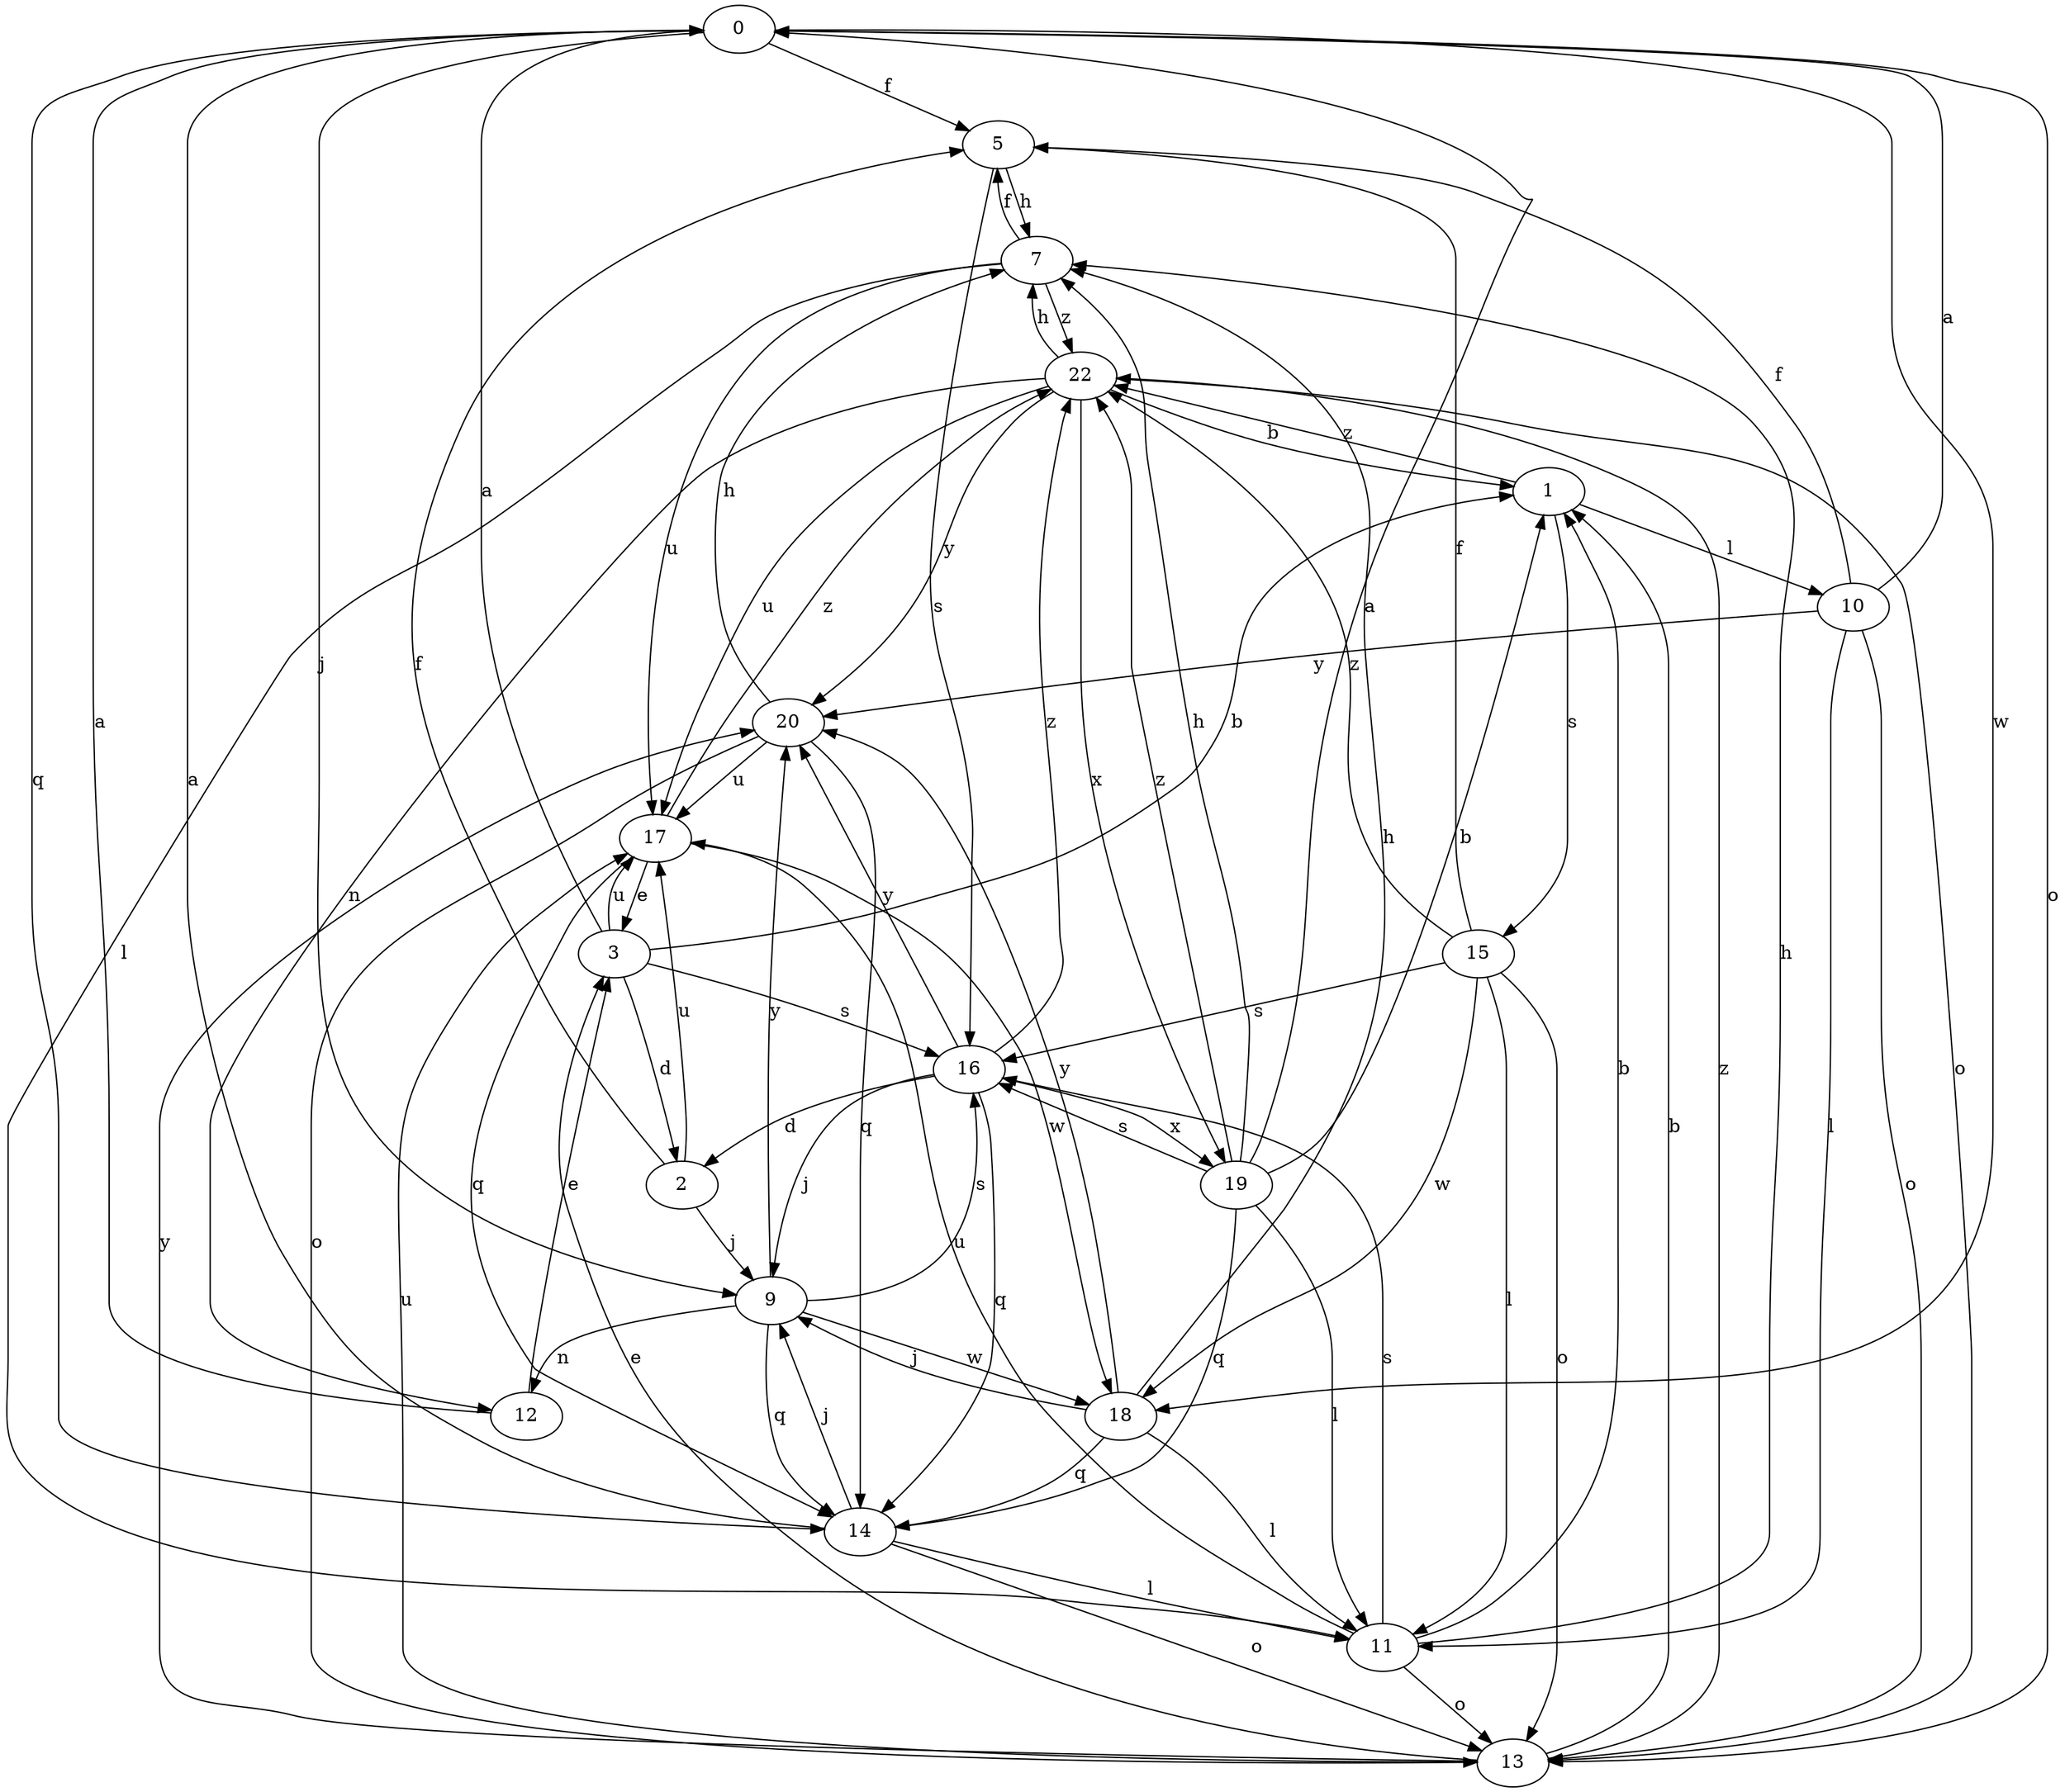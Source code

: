 strict digraph  {
0;
1;
2;
3;
5;
7;
9;
10;
11;
12;
13;
14;
15;
16;
17;
18;
19;
20;
22;
0 -> 5  [label=f];
0 -> 9  [label=j];
0 -> 13  [label=o];
0 -> 14  [label=q];
0 -> 18  [label=w];
1 -> 10  [label=l];
1 -> 15  [label=s];
1 -> 22  [label=z];
2 -> 5  [label=f];
2 -> 9  [label=j];
2 -> 17  [label=u];
3 -> 0  [label=a];
3 -> 1  [label=b];
3 -> 2  [label=d];
3 -> 16  [label=s];
3 -> 17  [label=u];
5 -> 7  [label=h];
5 -> 16  [label=s];
7 -> 5  [label=f];
7 -> 11  [label=l];
7 -> 17  [label=u];
7 -> 22  [label=z];
9 -> 12  [label=n];
9 -> 14  [label=q];
9 -> 16  [label=s];
9 -> 18  [label=w];
9 -> 20  [label=y];
10 -> 0  [label=a];
10 -> 5  [label=f];
10 -> 11  [label=l];
10 -> 13  [label=o];
10 -> 20  [label=y];
11 -> 1  [label=b];
11 -> 7  [label=h];
11 -> 13  [label=o];
11 -> 16  [label=s];
11 -> 17  [label=u];
12 -> 0  [label=a];
12 -> 3  [label=e];
13 -> 1  [label=b];
13 -> 3  [label=e];
13 -> 17  [label=u];
13 -> 20  [label=y];
13 -> 22  [label=z];
14 -> 0  [label=a];
14 -> 9  [label=j];
14 -> 11  [label=l];
14 -> 13  [label=o];
15 -> 5  [label=f];
15 -> 11  [label=l];
15 -> 13  [label=o];
15 -> 16  [label=s];
15 -> 18  [label=w];
15 -> 22  [label=z];
16 -> 2  [label=d];
16 -> 9  [label=j];
16 -> 14  [label=q];
16 -> 19  [label=x];
16 -> 20  [label=y];
16 -> 22  [label=z];
17 -> 3  [label=e];
17 -> 14  [label=q];
17 -> 18  [label=w];
17 -> 22  [label=z];
18 -> 7  [label=h];
18 -> 9  [label=j];
18 -> 11  [label=l];
18 -> 14  [label=q];
18 -> 20  [label=y];
19 -> 0  [label=a];
19 -> 1  [label=b];
19 -> 7  [label=h];
19 -> 11  [label=l];
19 -> 14  [label=q];
19 -> 16  [label=s];
19 -> 22  [label=z];
20 -> 7  [label=h];
20 -> 13  [label=o];
20 -> 14  [label=q];
20 -> 17  [label=u];
22 -> 1  [label=b];
22 -> 7  [label=h];
22 -> 12  [label=n];
22 -> 13  [label=o];
22 -> 17  [label=u];
22 -> 19  [label=x];
22 -> 20  [label=y];
}
